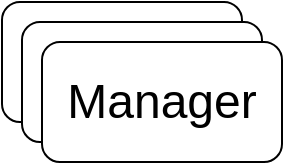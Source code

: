 <mxfile version="11.0.7" type="github"><diagram id="w0PGeLifpseIt6AWC-rQ" name="Page-1"><mxGraphModel dx="1186" dy="798" grid="1" gridSize="10" guides="1" tooltips="1" connect="1" arrows="1" fold="1" page="1" pageScale="1" pageWidth="827" pageHeight="1169" math="0" shadow="0"><root><mxCell id="0"/><mxCell id="1" parent="0"/><mxCell id="ixwq7pdnEXffTdU5Aski-3" value="&lt;font style=&quot;font-size: 24px&quot;&gt;Manager&lt;/font&gt;" style="rounded=1;whiteSpace=wrap;html=1;" vertex="1" parent="1"><mxGeometry x="120" y="240" width="120" height="60" as="geometry"/></mxCell><mxCell id="ixwq7pdnEXffTdU5Aski-4" value="&lt;font style=&quot;font-size: 24px&quot;&gt;Manager&lt;/font&gt;" style="rounded=1;whiteSpace=wrap;html=1;" vertex="1" parent="1"><mxGeometry x="130" y="250" width="120" height="60" as="geometry"/></mxCell><mxCell id="ixwq7pdnEXffTdU5Aski-5" value="&lt;font style=&quot;font-size: 24px&quot;&gt;Manager&lt;/font&gt;" style="rounded=1;whiteSpace=wrap;html=1;" vertex="1" parent="1"><mxGeometry x="140" y="260" width="120" height="60" as="geometry"/></mxCell></root></mxGraphModel></diagram></mxfile>